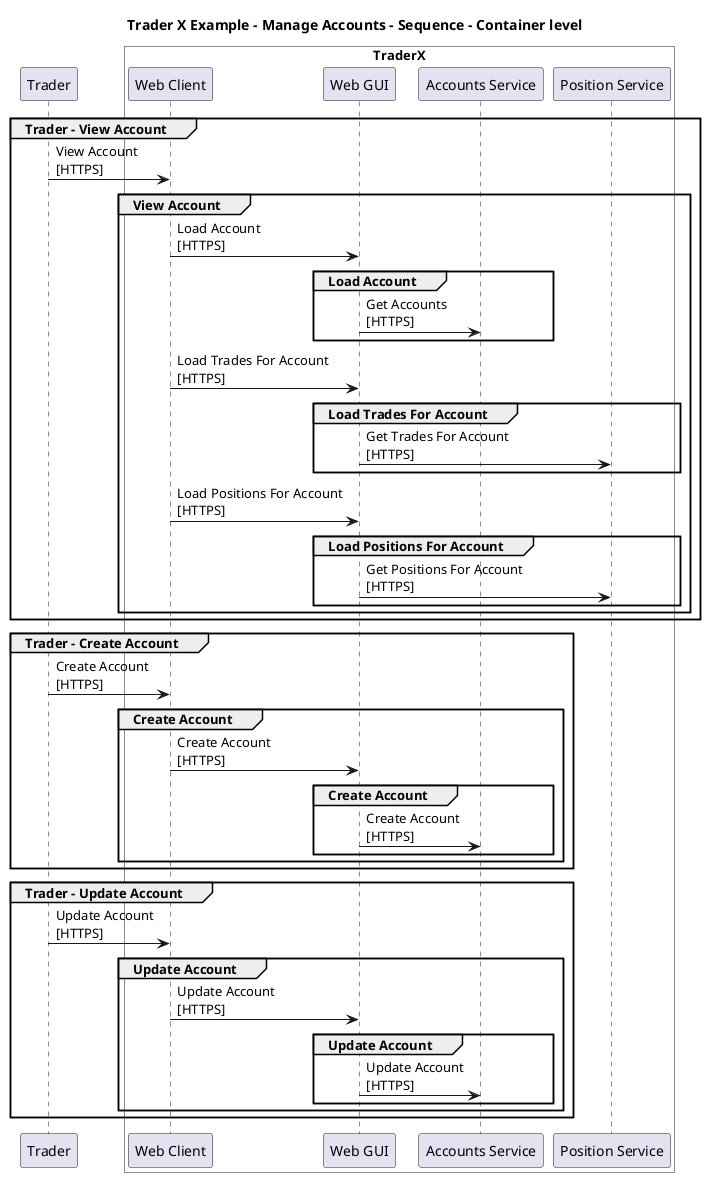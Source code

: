 @startuml

title Trader X Example - Manage Accounts - Sequence - Container level

participant "Trader" as TraderXExample.Actors.Trader

box "TraderX" #White
    participant "Web Client" as TraderXExample.SoftwareSystems.TraderX.Containers.WebClient
    participant "Web GUI" as TraderXExample.SoftwareSystems.TraderX.Containers.WebGUI
    participant "Accounts Service" as TraderXExample.SoftwareSystems.TraderX.Containers.AccountsService
    participant "Position Service" as TraderXExample.SoftwareSystems.TraderX.Containers.PositionService
end box


group Trader - View Account
TraderXExample.Actors.Trader -> TraderXExample.SoftwareSystems.TraderX.Containers.WebClient : View Account\n[HTTPS]
group View Account
TraderXExample.SoftwareSystems.TraderX.Containers.WebClient -> TraderXExample.SoftwareSystems.TraderX.Containers.WebGUI : Load Account\n[HTTPS]
group Load Account
TraderXExample.SoftwareSystems.TraderX.Containers.WebGUI -> TraderXExample.SoftwareSystems.TraderX.Containers.AccountsService : Get Accounts\n[HTTPS]
end
TraderXExample.SoftwareSystems.TraderX.Containers.WebClient -> TraderXExample.SoftwareSystems.TraderX.Containers.WebGUI : Load Trades For Account\n[HTTPS]
group Load Trades For Account
TraderXExample.SoftwareSystems.TraderX.Containers.WebGUI -> TraderXExample.SoftwareSystems.TraderX.Containers.PositionService : Get Trades For Account\n[HTTPS]
end
TraderXExample.SoftwareSystems.TraderX.Containers.WebClient -> TraderXExample.SoftwareSystems.TraderX.Containers.WebGUI : Load Positions For Account\n[HTTPS]
group Load Positions For Account
TraderXExample.SoftwareSystems.TraderX.Containers.WebGUI -> TraderXExample.SoftwareSystems.TraderX.Containers.PositionService : Get Positions For Account\n[HTTPS]
end
end
end
group Trader - Create Account
TraderXExample.Actors.Trader -> TraderXExample.SoftwareSystems.TraderX.Containers.WebClient : Create Account\n[HTTPS]
group Create Account
TraderXExample.SoftwareSystems.TraderX.Containers.WebClient -> TraderXExample.SoftwareSystems.TraderX.Containers.WebGUI : Create Account\n[HTTPS]
group Create Account
TraderXExample.SoftwareSystems.TraderX.Containers.WebGUI -> TraderXExample.SoftwareSystems.TraderX.Containers.AccountsService : Create Account\n[HTTPS]
end
end
end
group Trader - Update Account
TraderXExample.Actors.Trader -> TraderXExample.SoftwareSystems.TraderX.Containers.WebClient : Update Account\n[HTTPS]
group Update Account
TraderXExample.SoftwareSystems.TraderX.Containers.WebClient -> TraderXExample.SoftwareSystems.TraderX.Containers.WebGUI : Update Account\n[HTTPS]
group Update Account
TraderXExample.SoftwareSystems.TraderX.Containers.WebGUI -> TraderXExample.SoftwareSystems.TraderX.Containers.AccountsService : Update Account\n[HTTPS]
end
end
end


@enduml
